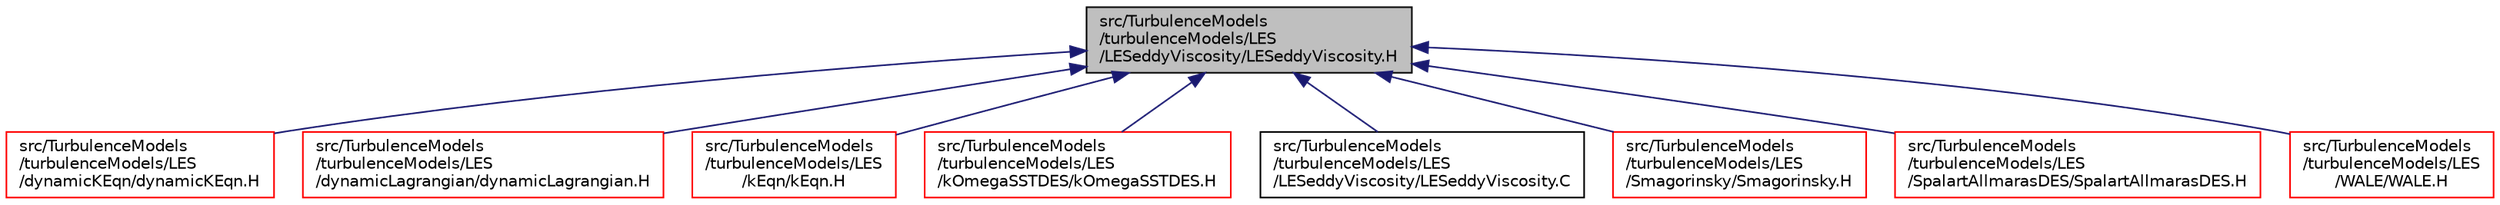 digraph "src/TurbulenceModels/turbulenceModels/LES/LESeddyViscosity/LESeddyViscosity.H"
{
  bgcolor="transparent";
  edge [fontname="Helvetica",fontsize="10",labelfontname="Helvetica",labelfontsize="10"];
  node [fontname="Helvetica",fontsize="10",shape=record];
  Node332 [label="src/TurbulenceModels\l/turbulenceModels/LES\l/LESeddyViscosity/LESeddyViscosity.H",height=0.2,width=0.4,color="black", fillcolor="grey75", style="filled", fontcolor="black"];
  Node332 -> Node333 [dir="back",color="midnightblue",fontsize="10",style="solid",fontname="Helvetica"];
  Node333 [label="src/TurbulenceModels\l/turbulenceModels/LES\l/dynamicKEqn/dynamicKEqn.H",height=0.2,width=0.4,color="red",URL="$a17948.html"];
  Node332 -> Node337 [dir="back",color="midnightblue",fontsize="10",style="solid",fontname="Helvetica"];
  Node337 [label="src/TurbulenceModels\l/turbulenceModels/LES\l/dynamicLagrangian/dynamicLagrangian.H",height=0.2,width=0.4,color="red",URL="$a17954.html"];
  Node332 -> Node339 [dir="back",color="midnightblue",fontsize="10",style="solid",fontname="Helvetica"];
  Node339 [label="src/TurbulenceModels\l/turbulenceModels/LES\l/kEqn/kEqn.H",height=0.2,width=0.4,color="red",URL="$a17960.html"];
  Node332 -> Node345 [dir="back",color="midnightblue",fontsize="10",style="solid",fontname="Helvetica"];
  Node345 [label="src/TurbulenceModels\l/turbulenceModels/LES\l/kOmegaSSTDES/kOmegaSSTDES.H",height=0.2,width=0.4,color="red",URL="$a17966.html"];
  Node332 -> Node347 [dir="back",color="midnightblue",fontsize="10",style="solid",fontname="Helvetica"];
  Node347 [label="src/TurbulenceModels\l/turbulenceModels/LES\l/LESeddyViscosity/LESeddyViscosity.C",height=0.2,width=0.4,color="black",URL="$a18014.html"];
  Node332 -> Node348 [dir="back",color="midnightblue",fontsize="10",style="solid",fontname="Helvetica"];
  Node348 [label="src/TurbulenceModels\l/turbulenceModels/LES\l/Smagorinsky/Smagorinsky.H",height=0.2,width=0.4,color="red",URL="$a18056.html"];
  Node332 -> Node350 [dir="back",color="midnightblue",fontsize="10",style="solid",fontname="Helvetica"];
  Node350 [label="src/TurbulenceModels\l/turbulenceModels/LES\l/SpalartAllmarasDES/SpalartAllmarasDES.H",height=0.2,width=0.4,color="red",URL="$a18068.html"];
  Node332 -> Node356 [dir="back",color="midnightblue",fontsize="10",style="solid",fontname="Helvetica"];
  Node356 [label="src/TurbulenceModels\l/turbulenceModels/LES\l/WALE/WALE.H",height=0.2,width=0.4,color="red",URL="$a18080.html"];
}
